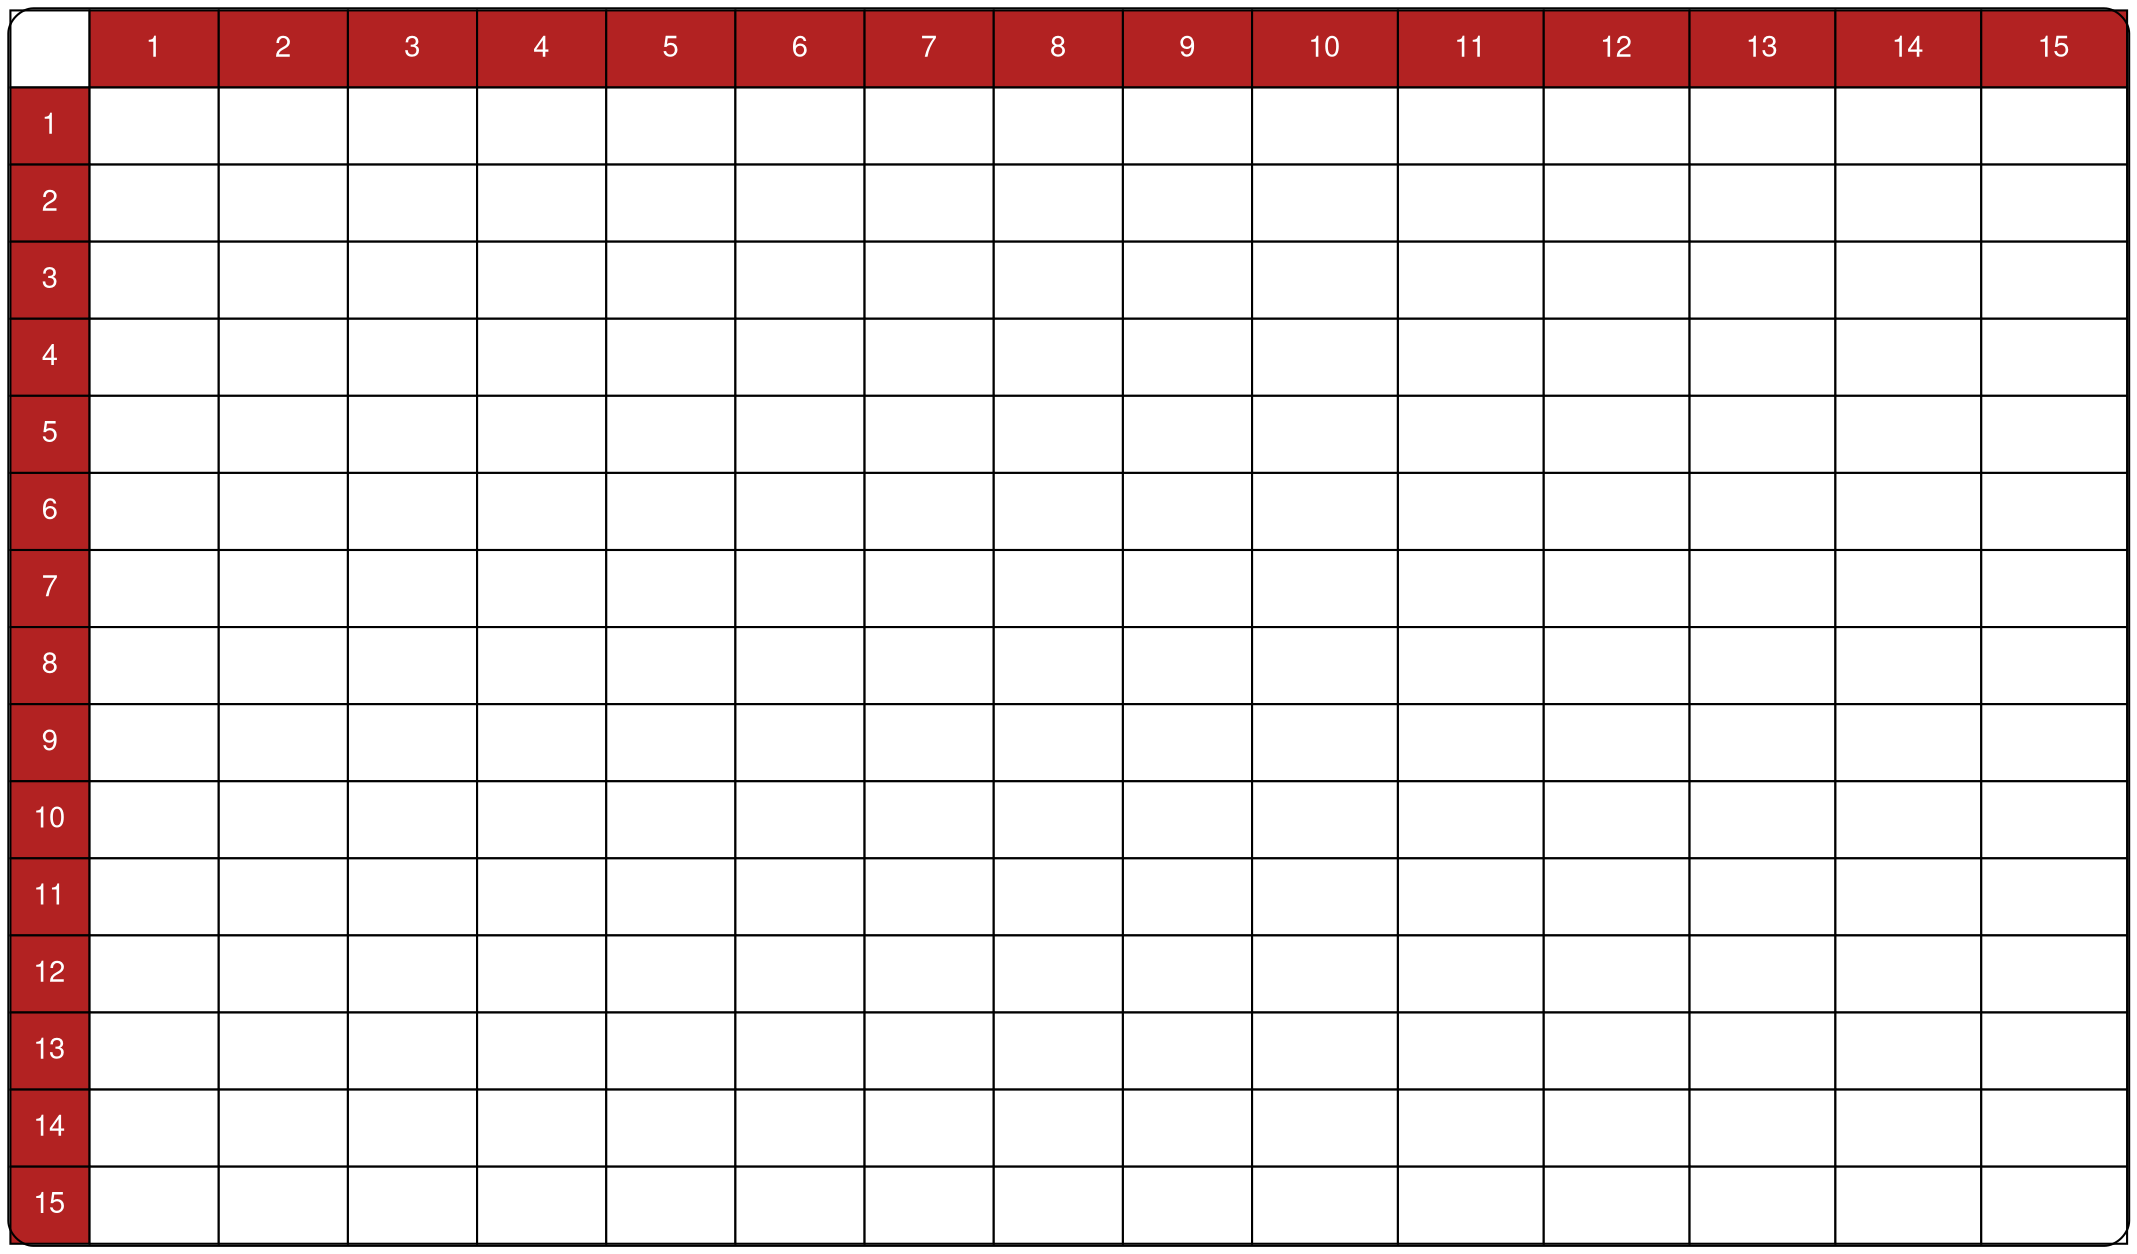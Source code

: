 digraph html {
node [fontname="Helvetica,Arial,sans-serif", fontcolor="white"]
abc [shape = none, margin = 0, label=<
<TABLE BORDER = "1" CELLBORDER = "1" CELLSPACING="0" CELLPADDING="10" style='rounded'>

                    <TR>
	<TD > </TD>
<TD BGCOLOR="FireBrick">1</TD>
	<TD BGCOLOR="FireBrick">2</TD>
	<TD BGCOLOR="FireBrick">3</TD>
	<TD BGCOLOR="FireBrick">4</TD>
	<TD BGCOLOR="FireBrick">5</TD>
	<TD BGCOLOR="FireBrick">6</TD>
	<TD BGCOLOR="FireBrick">7</TD>
	<TD BGCOLOR="FireBrick">8</TD>
	<TD BGCOLOR="FireBrick">9</TD>
	<TD BGCOLOR="FireBrick">10</TD>
	<TD BGCOLOR="FireBrick">11</TD>
	<TD BGCOLOR="FireBrick">12</TD>
	<TD BGCOLOR="FireBrick">13</TD>
	<TD BGCOLOR="FireBrick">14</TD>
	<TD BGCOLOR="FireBrick">15</TD>
	
</TR>
<TR>
	<TD BGCOLOR="FireBrick">1</TD>
	<TD BGCOLOR="white">"1x1"</TD>
	<TD BGCOLOR="white">"1x2"</TD>
	<TD BGCOLOR="white">"1x3"</TD>
	<TD BGCOLOR="white">"1x4"</TD>
	<TD BGCOLOR="white">"1x5"</TD>
	<TD BGCOLOR="white">"1x6"</TD>
	<TD BGCOLOR="white">"1x7"</TD>
	<TD BGCOLOR="white">"1x8"</TD>
	<TD BGCOLOR="white">"1x9"</TD>
	<TD BGCOLOR="white">"1x10"</TD>
	<TD BGCOLOR="white">"1x11"</TD>
	<TD BGCOLOR="white">"1x12"</TD>
	<TD BGCOLOR="white">"1x13"</TD>
	<TD BGCOLOR="white">"1x14"</TD>
	<TD BGCOLOR="white">"1x15"</TD>
	
</TR>
<TR>
	<TD BGCOLOR="FireBrick">2</TD>
	<TD BGCOLOR="white">"2x1"</TD>
	<TD BGCOLOR="white">"2x2"</TD>
	<TD BGCOLOR="white">"2x3"</TD>
	<TD BGCOLOR="white">"2x4"</TD>
	<TD BGCOLOR="white">"2x5"</TD>
	<TD BGCOLOR="white">"2x6"</TD>
	<TD BGCOLOR="white">"2x7"</TD>
	<TD BGCOLOR="white">"2x8"</TD>
	<TD BGCOLOR="white">"2x9"</TD>
	<TD BGCOLOR="white">"2x10"</TD>
	<TD BGCOLOR="white">"2x11"</TD>
	<TD BGCOLOR="white">"2x12"</TD>
	<TD BGCOLOR="white">"2x13"</TD>
	<TD BGCOLOR="white">"2x14"</TD>
	<TD BGCOLOR="white">"2x15"</TD>
	
</TR>
<TR>
	<TD BGCOLOR="FireBrick">3</TD>
	<TD BGCOLOR="white">"3x1"</TD>
	<TD BGCOLOR="white">"3x2"</TD>
	<TD BGCOLOR="white">"3x3"</TD>
	<TD BGCOLOR="white">"3x4"</TD>
	<TD BGCOLOR="white">"3x5"</TD>
	<TD BGCOLOR="white">"3x6"</TD>
	<TD BGCOLOR="white">"3x7"</TD>
	<TD BGCOLOR="white">"3x8"</TD>
	<TD BGCOLOR="white">"3x9"</TD>
	<TD BGCOLOR="white">"3x10"</TD>
	<TD BGCOLOR="white">"3x11"</TD>
	<TD BGCOLOR="white">"3x12"</TD>
	<TD BGCOLOR="white">"3x13"</TD>
	<TD BGCOLOR="white">"3x14"</TD>
	<TD BGCOLOR="white">"3x15"</TD>
	
</TR>
<TR>
	<TD BGCOLOR="FireBrick">4</TD>
	<TD BGCOLOR="white">"4x1"</TD>
	<TD BGCOLOR="white">"4x2"</TD>
	<TD BGCOLOR="white">"4x3"</TD>
	<TD BGCOLOR="white">"4x4"</TD>
	<TD BGCOLOR="white">"4x5"</TD>
	<TD BGCOLOR="white">"4x6"</TD>
	<TD BGCOLOR="white">"4x7"</TD>
	<TD BGCOLOR="white">"4x8"</TD>
	<TD BGCOLOR="white">"4x9"</TD>
	<TD BGCOLOR="white">"4x10"</TD>
	<TD BGCOLOR="white">"4x11"</TD>
	<TD BGCOLOR="white">"4x12"</TD>
	<TD BGCOLOR="white">"4x13"</TD>
	<TD BGCOLOR="white">"4x14"</TD>
	<TD BGCOLOR="white">"4x15"</TD>
	
</TR>
<TR>
	<TD BGCOLOR="FireBrick">5</TD>
	<TD BGCOLOR="white">"5x1"</TD>
	<TD BGCOLOR="white">"5x2"</TD>
	<TD BGCOLOR="white">"5x3"</TD>
	<TD BGCOLOR="white">"5x4"</TD>
	<TD BGCOLOR="white">"5x5"</TD>
	<TD BGCOLOR="white">"5x6"</TD>
	<TD BGCOLOR="white">"5x7"</TD>
	<TD BGCOLOR="white">"5x8"</TD>
	<TD BGCOLOR="white">"5x9"</TD>
	<TD BGCOLOR="white">"5x10"</TD>
	<TD BGCOLOR="white">"5x11"</TD>
	<TD BGCOLOR="white">"5x12"</TD>
	<TD BGCOLOR="white">"5x13"</TD>
	<TD BGCOLOR="white">"5x14"</TD>
	<TD BGCOLOR="white">"5x15"</TD>
	
</TR>
<TR>
	<TD BGCOLOR="FireBrick">6</TD>
	<TD BGCOLOR="white">"6x1"</TD>
	<TD BGCOLOR="white">"6x2"</TD>
	<TD BGCOLOR="white">"6x3"</TD>
	<TD BGCOLOR="white">"6x4"</TD>
	<TD BGCOLOR="white">"6x5"</TD>
	<TD BGCOLOR="white">"6x6"</TD>
	<TD BGCOLOR="white">"6x7"</TD>
	<TD BGCOLOR="white">"6x8"</TD>
	<TD BGCOLOR="white">"6x9"</TD>
	<TD BGCOLOR="white">"6x10"</TD>
	<TD BGCOLOR="white">"6x11"</TD>
	<TD BGCOLOR="white">"6x12"</TD>
	<TD BGCOLOR="white">"6x13"</TD>
	<TD BGCOLOR="white">"6x14"</TD>
	<TD BGCOLOR="white">"6x15"</TD>
	
</TR>
<TR>
	<TD BGCOLOR="FireBrick">7</TD>
	<TD BGCOLOR="white">"7x1"</TD>
	<TD BGCOLOR="white">"7x2"</TD>
	<TD BGCOLOR="white">"7x3"</TD>
	<TD BGCOLOR="white">"7x4"</TD>
	<TD BGCOLOR="white">"7x5"</TD>
	<TD BGCOLOR="white">"7x6"</TD>
	<TD BGCOLOR="white">"7x7"</TD>
	<TD BGCOLOR="white">"7x8"</TD>
	<TD BGCOLOR="white">"7x9"</TD>
	<TD BGCOLOR="white">"7x10"</TD>
	<TD BGCOLOR="white">"7x11"</TD>
	<TD BGCOLOR="white">"7x12"</TD>
	<TD BGCOLOR="white">"7x13"</TD>
	<TD BGCOLOR="white">"7x14"</TD>
	<TD BGCOLOR="white">"7x15"</TD>
	
</TR>
<TR>
	<TD BGCOLOR="FireBrick">8</TD>
	<TD BGCOLOR="white">"8x1"</TD>
	<TD BGCOLOR="white">"8x2"</TD>
	<TD BGCOLOR="white">"8x3"</TD>
	<TD BGCOLOR="white">"8x4"</TD>
	<TD BGCOLOR="white">"8x5"</TD>
	<TD BGCOLOR="white">"8x6"</TD>
	<TD BGCOLOR="white">"8x7"</TD>
	<TD BGCOLOR="white">"8x8"</TD>
	<TD BGCOLOR="white">"8x9"</TD>
	<TD BGCOLOR="white">"8x10"</TD>
	<TD BGCOLOR="white">"8x11"</TD>
	<TD BGCOLOR="white">"8x12"</TD>
	<TD BGCOLOR="white">"8x13"</TD>
	<TD BGCOLOR="white">"8x14"</TD>
	<TD BGCOLOR="white">"8x15"</TD>
	
</TR>
<TR>
	<TD BGCOLOR="FireBrick">9</TD>
	<TD BGCOLOR="white">"9x1"</TD>
	<TD BGCOLOR="white">"9x2"</TD>
	<TD BGCOLOR="white">"9x3"</TD>
	<TD BGCOLOR="white">"9x4"</TD>
	<TD BGCOLOR="white">"9x5"</TD>
	<TD BGCOLOR="white">"9x6"</TD>
	<TD BGCOLOR="white">"9x7"</TD>
	<TD BGCOLOR="white">"9x8"</TD>
	<TD BGCOLOR="white">"9x9"</TD>
	<TD BGCOLOR="white">"9x10"</TD>
	<TD BGCOLOR="white">"9x11"</TD>
	<TD BGCOLOR="white">"9x12"</TD>
	<TD BGCOLOR="white">"9x13"</TD>
	<TD BGCOLOR="white">"9x14"</TD>
	<TD BGCOLOR="white">"9x15"</TD>
	
</TR>
<TR>
	<TD BGCOLOR="FireBrick">10</TD>
	<TD BGCOLOR="white">"10x1"</TD>
	<TD BGCOLOR="white">"10x2"</TD>
	<TD BGCOLOR="white">"10x3"</TD>
	<TD BGCOLOR="white">"10x4"</TD>
	<TD BGCOLOR="white">"10x5"</TD>
	<TD BGCOLOR="white">"10x6"</TD>
	<TD BGCOLOR="white">"10x7"</TD>
	<TD BGCOLOR="white">"10x8"</TD>
	<TD BGCOLOR="white">"10x9"</TD>
	<TD BGCOLOR="white">"10x10"</TD>
	<TD BGCOLOR="white">"10x11"</TD>
	<TD BGCOLOR="white">"10x12"</TD>
	<TD BGCOLOR="white">"10x13"</TD>
	<TD BGCOLOR="white">"10x14"</TD>
	<TD BGCOLOR="white">"10x15"</TD>
	
</TR>
<TR>
	<TD BGCOLOR="FireBrick">11</TD>
	<TD BGCOLOR="white">"11x1"</TD>
	<TD BGCOLOR="white">"11x2"</TD>
	<TD BGCOLOR="white">"11x3"</TD>
	<TD BGCOLOR="white">"11x4"</TD>
	<TD BGCOLOR="white">"11x5"</TD>
	<TD BGCOLOR="white">"11x6"</TD>
	<TD BGCOLOR="white">"11x7"</TD>
	<TD BGCOLOR="white">"11x8"</TD>
	<TD BGCOLOR="white">"11x9"</TD>
	<TD BGCOLOR="white">"11x10"</TD>
	<TD BGCOLOR="white">"11x11"</TD>
	<TD BGCOLOR="white">"11x12"</TD>
	<TD BGCOLOR="white">"11x13"</TD>
	<TD BGCOLOR="white">"11x14"</TD>
	<TD BGCOLOR="white">"11x15"</TD>
	
</TR>
<TR>
	<TD BGCOLOR="FireBrick">12</TD>
	<TD BGCOLOR="white">"12x1"</TD>
	<TD BGCOLOR="white">"12x2"</TD>
	<TD BGCOLOR="white">"12x3"</TD>
	<TD BGCOLOR="white">"12x4"</TD>
	<TD BGCOLOR="white">"12x5"</TD>
	<TD BGCOLOR="white">"12x6"</TD>
	<TD BGCOLOR="white">"12x7"</TD>
	<TD BGCOLOR="white">"12x8"</TD>
	<TD BGCOLOR="white">"12x9"</TD>
	<TD BGCOLOR="white">"12x10"</TD>
	<TD BGCOLOR="white">"12x11"</TD>
	<TD BGCOLOR="white">"12x12"</TD>
	<TD BGCOLOR="white">"12x13"</TD>
	<TD BGCOLOR="white">"12x14"</TD>
	<TD BGCOLOR="white">"12x15"</TD>
	
</TR>
<TR>
	<TD BGCOLOR="FireBrick">13</TD>
	<TD BGCOLOR="white">"13x1"</TD>
	<TD BGCOLOR="white">"13x2"</TD>
	<TD BGCOLOR="white">"13x3"</TD>
	<TD BGCOLOR="white">"13x4"</TD>
	<TD BGCOLOR="white">"13x5"</TD>
	<TD BGCOLOR="white">"13x6"</TD>
	<TD BGCOLOR="white">"13x7"</TD>
	<TD BGCOLOR="white">"13x8"</TD>
	<TD BGCOLOR="white">"13x9"</TD>
	<TD BGCOLOR="white">"13x10"</TD>
	<TD BGCOLOR="white">"13x11"</TD>
	<TD BGCOLOR="white">"13x12"</TD>
	<TD BGCOLOR="white">"13x13"</TD>
	<TD BGCOLOR="white">"13x14"</TD>
	<TD BGCOLOR="white">"13x15"</TD>
	
</TR>
<TR>
	<TD BGCOLOR="FireBrick">14</TD>
	<TD BGCOLOR="white">"14x1"</TD>
	<TD BGCOLOR="white">"14x2"</TD>
	<TD BGCOLOR="white">"14x3"</TD>
	<TD BGCOLOR="white">"14x4"</TD>
	<TD BGCOLOR="white">"14x5"</TD>
	<TD BGCOLOR="white">"14x6"</TD>
	<TD BGCOLOR="white">"14x7"</TD>
	<TD BGCOLOR="white">"14x8"</TD>
	<TD BGCOLOR="white">"14x9"</TD>
	<TD BGCOLOR="white">"14x10"</TD>
	<TD BGCOLOR="white">"14x11"</TD>
	<TD BGCOLOR="white">"14x12"</TD>
	<TD BGCOLOR="white">"14x13"</TD>
	<TD BGCOLOR="white">"14x14"</TD>
	<TD BGCOLOR="white">"14x15"</TD>
	
</TR>
<TR>
	<TD BGCOLOR="FireBrick">15</TD>
	<TD BGCOLOR="white">"15x1"</TD>
	<TD BGCOLOR="white">"15x2"</TD>
	<TD BGCOLOR="white">"15x3"</TD>
	<TD BGCOLOR="white">"15x4"</TD>
	<TD BGCOLOR="white">"15x5"</TD>
	<TD BGCOLOR="white">"15x6"</TD>
	<TD BGCOLOR="white">"15x7"</TD>
	<TD BGCOLOR="white">"15x8"</TD>
	<TD BGCOLOR="white">"15x9"</TD>
	<TD BGCOLOR="white">"15x10"</TD>
	<TD BGCOLOR="white">"15x11"</TD>
	<TD BGCOLOR="white">"15x12"</TD>
	<TD BGCOLOR="white">"15x13"</TD>
	<TD BGCOLOR="white">"15x14"</TD>
	<TD BGCOLOR="white">"15x15"</TD>
	
</TR>
</TABLE>>];
}